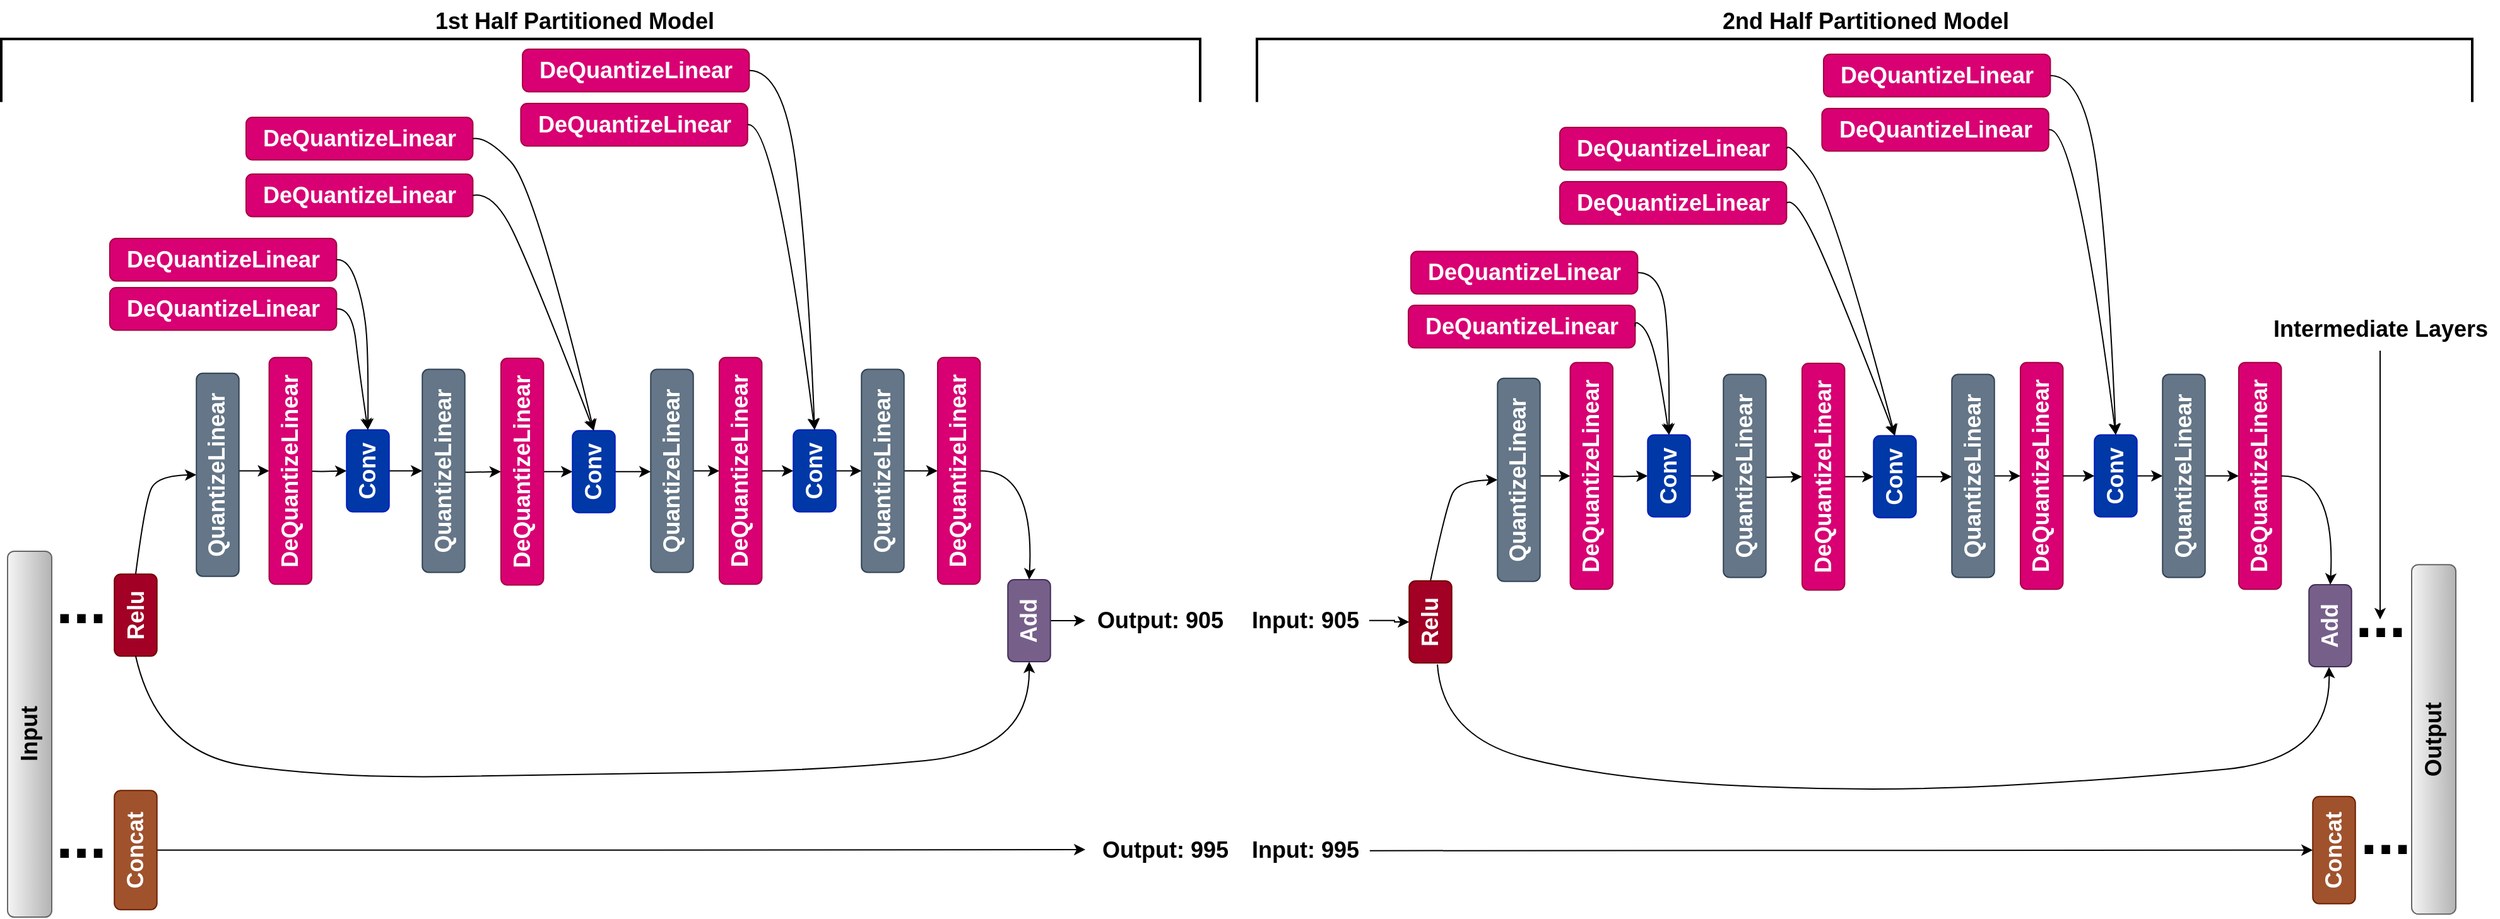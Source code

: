 <mxfile version="23.0.0" type="device">
  <diagram name="Page-1" id="0cxLK6B1qZ-80W-4j8hx">
    <mxGraphModel dx="1050" dy="934" grid="0" gridSize="10" guides="1" tooltips="1" connect="1" arrows="1" fold="1" page="0" pageScale="1" pageWidth="850" pageHeight="1100" math="0" shadow="0">
      <root>
        <mxCell id="0" />
        <mxCell id="1" parent="0" />
        <mxCell id="Iu25lgEWChFgaFbriD92-5" value="" style="curved=1;endArrow=classic;html=1;rounded=0;fontSize=14;fontStyle=1;exitX=1;exitY=0.5;exitDx=0;exitDy=0;entryX=0.5;entryY=0;entryDx=0;entryDy=0;" parent="1" source="WK32DhDvXuLAIViGbRyr-48" target="HEd6Ybi1qfZsTUwNIPrC-7" edge="1">
          <mxGeometry width="50" height="50" relative="1" as="geometry">
            <mxPoint x="255" y="230" as="sourcePoint" />
            <mxPoint x="292.5" y="186.26" as="targetPoint" />
            <Array as="points">
              <mxPoint x="260" y="210" />
              <mxPoint x="270" y="190" />
            </Array>
          </mxGeometry>
        </mxCell>
        <mxCell id="Iu25lgEWChFgaFbriD92-110" value="" style="strokeWidth=2;html=1;shape=mxgraph.flowchart.annotation_1;align=left;pointerEvents=1;direction=south;fontSize=14;fontStyle=1" parent="1" vertex="1">
          <mxGeometry x="146" y="-156.13" width="950" height="50" as="geometry" />
        </mxCell>
        <mxCell id="Iu25lgEWChFgaFbriD92-123" value="&lt;span style=&quot;font-size: 18px;&quot;&gt;1st Half Partitioned Model&lt;/span&gt;" style="text;html=1;align=center;verticalAlign=middle;resizable=0;points=[];autosize=1;strokeColor=none;fillColor=none;fontSize=14;fontStyle=1" parent="1" vertex="1">
          <mxGeometry x="480" y="-187" width="239" height="34" as="geometry" />
        </mxCell>
        <mxCell id="WK32DhDvXuLAIViGbRyr-26" style="edgeStyle=orthogonalEdgeStyle;rounded=0;orthogonalLoop=1;jettySize=auto;html=1;exitX=0.5;exitY=1;exitDx=0;exitDy=0;entryX=0.5;entryY=0;entryDx=0;entryDy=0;" parent="1" target="HEd6Ybi1qfZsTUwNIPrC-8" edge="1">
          <mxGeometry relative="1" as="geometry">
            <mxPoint x="345.63" y="186.25" as="targetPoint" />
            <mxPoint x="326.24" y="186.26" as="sourcePoint" />
          </mxGeometry>
        </mxCell>
        <mxCell id="WK32DhDvXuLAIViGbRyr-40" style="edgeStyle=orthogonalEdgeStyle;rounded=0;orthogonalLoop=1;jettySize=auto;html=1;exitX=0.5;exitY=1;exitDx=0;exitDy=0;entryX=0.5;entryY=0;entryDx=0;entryDy=0;" parent="1" target="HEd6Ybi1qfZsTUwNIPrC-14" edge="1">
          <mxGeometry relative="1" as="geometry">
            <mxPoint x="489.37" y="186.88" as="sourcePoint" />
            <mxPoint x="505.63" y="186.88" as="targetPoint" />
          </mxGeometry>
        </mxCell>
        <mxCell id="HEd6Ybi1qfZsTUwNIPrC-84" style="edgeStyle=orthogonalEdgeStyle;rounded=0;orthogonalLoop=1;jettySize=auto;html=1;exitX=0.5;exitY=1;exitDx=0;exitDy=0;" parent="1" source="WK32DhDvXuLAIViGbRyr-46" target="ZwU8esZIFDN_qyjOPlNX-3" edge="1">
          <mxGeometry relative="1" as="geometry">
            <mxPoint x="1008.93" y="305.0" as="targetPoint" />
          </mxGeometry>
        </mxCell>
        <mxCell id="WK32DhDvXuLAIViGbRyr-46" value="&lt;b&gt;&lt;font style=&quot;font-size: 18px;&quot;&gt;Add&lt;/font&gt;&lt;/b&gt;" style="rounded=1;whiteSpace=wrap;html=1;fillColor=#76608a;fontColor=#ffffff;strokeColor=#432D57;rotation=-90;" parent="1" vertex="1">
          <mxGeometry x="928" y="288.13" width="65" height="33.74" as="geometry" />
        </mxCell>
        <mxCell id="WK32DhDvXuLAIViGbRyr-48" value="&lt;b&gt;&lt;font style=&quot;font-size: 18px;&quot;&gt;Relu&lt;/font&gt;&lt;/b&gt;" style="rounded=1;whiteSpace=wrap;html=1;fillColor=#a20025;fontColor=#ffffff;strokeColor=#6F0000;rotation=-90;" parent="1" vertex="1">
          <mxGeometry x="220" y="283.74" width="65" height="33.74" as="geometry" />
        </mxCell>
        <mxCell id="WK32DhDvXuLAIViGbRyr-152" style="edgeStyle=orthogonalEdgeStyle;rounded=0;orthogonalLoop=1;jettySize=auto;html=1;exitX=0.5;exitY=1;exitDx=0;exitDy=0;entryX=0.5;entryY=0;entryDx=0;entryDy=0;" parent="1" target="WK32DhDvXuLAIViGbRyr-151" edge="1">
          <mxGeometry relative="1" as="geometry">
            <mxPoint x="379.37" y="186.25" as="sourcePoint" />
          </mxGeometry>
        </mxCell>
        <mxCell id="WK32DhDvXuLAIViGbRyr-60" value="" style="curved=1;endArrow=classic;html=1;rounded=0;exitX=0;exitY=0.5;exitDx=0;exitDy=0;entryX=0;entryY=0.5;entryDx=0;entryDy=0;" parent="1" source="WK32DhDvXuLAIViGbRyr-48" target="WK32DhDvXuLAIViGbRyr-46" edge="1">
          <mxGeometry width="50" height="50" relative="1" as="geometry">
            <mxPoint x="290" y="300" as="sourcePoint" />
            <mxPoint x="340" y="250" as="targetPoint" />
            <Array as="points">
              <mxPoint x="270" y="410" />
              <mxPoint x="410" y="430" />
              <mxPoint x="599" y="427" />
              <mxPoint x="795" y="424" />
              <mxPoint x="961" y="408" />
            </Array>
          </mxGeometry>
        </mxCell>
        <mxCell id="WK32DhDvXuLAIViGbRyr-147" value="" style="strokeWidth=2;html=1;shape=mxgraph.flowchart.annotation_1;align=left;pointerEvents=1;direction=south;fontSize=14;fontStyle=1" parent="1" vertex="1">
          <mxGeometry x="1141" y="-156.13" width="963" height="50" as="geometry" />
        </mxCell>
        <mxCell id="WK32DhDvXuLAIViGbRyr-154" style="edgeStyle=orthogonalEdgeStyle;rounded=0;orthogonalLoop=1;jettySize=auto;html=1;exitX=0.5;exitY=1;exitDx=0;exitDy=0;entryX=0.5;entryY=0;entryDx=0;entryDy=0;" parent="1" source="WK32DhDvXuLAIViGbRyr-151" target="HEd6Ybi1qfZsTUwNIPrC-13" edge="1">
          <mxGeometry relative="1" as="geometry">
            <mxPoint x="455.63" y="186.88" as="targetPoint" />
          </mxGeometry>
        </mxCell>
        <mxCell id="WK32DhDvXuLAIViGbRyr-151" value="&lt;b&gt;&lt;font style=&quot;font-size: 18px;&quot;&gt;Conv&lt;/font&gt;&lt;/b&gt;" style="rounded=1;whiteSpace=wrap;html=1;fillColor=#0038A8;fontColor=#ffffff;strokeColor=#001DBC;rotation=-90;" parent="1" vertex="1">
          <mxGeometry x="404" y="169.38" width="65" height="33.74" as="geometry" />
        </mxCell>
        <mxCell id="HEd6Ybi1qfZsTUwNIPrC-7" value="&lt;b&gt;&lt;font style=&quot;font-size: 18px;&quot;&gt;QuantizeLinear&lt;/font&gt;&lt;/b&gt;" style="rounded=1;whiteSpace=wrap;html=1;fillColor=#647687;fontColor=#ffffff;strokeColor=#314354;rotation=-90;" parent="1" vertex="1">
          <mxGeometry x="237" y="172.51" width="161" height="33.74" as="geometry" />
        </mxCell>
        <mxCell id="HEd6Ybi1qfZsTUwNIPrC-8" value="&lt;b&gt;&lt;font style=&quot;font-size: 18px;&quot;&gt;DeQuantizeLinear&lt;/font&gt;&lt;/b&gt;" style="rounded=1;whiteSpace=wrap;html=1;rotation=-90;fillColor=#d80073;strokeColor=#A50040;fontColor=#ffffff;" parent="1" vertex="1">
          <mxGeometry x="285.3" y="169.38" width="179.7" height="33.74" as="geometry" />
        </mxCell>
        <mxCell id="HEd6Ybi1qfZsTUwNIPrC-9" value="&lt;b&gt;&lt;font style=&quot;font-size: 18px;&quot;&gt;DeQuantizeLinear&lt;/font&gt;&lt;/b&gt;" style="rounded=1;whiteSpace=wrap;html=1;rotation=0;fillColor=#d80073;strokeColor=#A50040;fontColor=#ffffff;" parent="1" vertex="1">
          <mxGeometry x="232" y="2" width="179.7" height="33.74" as="geometry" />
        </mxCell>
        <mxCell id="HEd6Ybi1qfZsTUwNIPrC-10" value="&lt;b&gt;&lt;font style=&quot;font-size: 18px;&quot;&gt;DeQuantizeLinear&lt;/font&gt;&lt;/b&gt;" style="rounded=1;whiteSpace=wrap;html=1;rotation=0;fillColor=#d80073;strokeColor=#A50040;fontColor=#ffffff;" parent="1" vertex="1">
          <mxGeometry x="232" y="41" width="179.7" height="33.74" as="geometry" />
        </mxCell>
        <mxCell id="HEd6Ybi1qfZsTUwNIPrC-11" value="" style="curved=1;endArrow=classic;html=1;rounded=0;exitX=1;exitY=0.5;exitDx=0;exitDy=0;entryX=1;entryY=0.5;entryDx=0;entryDy=0;" parent="1" source="HEd6Ybi1qfZsTUwNIPrC-9" target="WK32DhDvXuLAIViGbRyr-151" edge="1">
          <mxGeometry width="50" height="50" relative="1" as="geometry">
            <mxPoint x="634" y="148" as="sourcePoint" />
            <mxPoint x="684" y="98" as="targetPoint" />
            <Array as="points">
              <mxPoint x="421" y="18" />
              <mxPoint x="433" y="53" />
              <mxPoint x="437" y="94" />
            </Array>
          </mxGeometry>
        </mxCell>
        <mxCell id="HEd6Ybi1qfZsTUwNIPrC-12" value="" style="curved=1;endArrow=classic;html=1;rounded=0;exitX=1;exitY=0.5;exitDx=0;exitDy=0;entryX=1;entryY=0.5;entryDx=0;entryDy=0;" parent="1" source="HEd6Ybi1qfZsTUwNIPrC-10" target="WK32DhDvXuLAIViGbRyr-151" edge="1">
          <mxGeometry width="50" height="50" relative="1" as="geometry">
            <mxPoint x="634" y="148" as="sourcePoint" />
            <mxPoint x="684" y="98" as="targetPoint" />
            <Array as="points">
              <mxPoint x="424" y="57" />
              <mxPoint x="430" y="110" />
            </Array>
          </mxGeometry>
        </mxCell>
        <mxCell id="HEd6Ybi1qfZsTUwNIPrC-13" value="&lt;b&gt;&lt;font style=&quot;font-size: 18px;&quot;&gt;QuantizeLinear&lt;/font&gt;&lt;/b&gt;" style="rounded=1;whiteSpace=wrap;html=1;fillColor=#647687;fontColor=#ffffff;strokeColor=#314354;rotation=-90;" parent="1" vertex="1">
          <mxGeometry x="416" y="169.38" width="161" height="33.74" as="geometry" />
        </mxCell>
        <mxCell id="HEd6Ybi1qfZsTUwNIPrC-16" style="edgeStyle=orthogonalEdgeStyle;rounded=0;orthogonalLoop=1;jettySize=auto;html=1;exitX=0.5;exitY=1;exitDx=0;exitDy=0;entryX=0.5;entryY=0;entryDx=0;entryDy=0;" parent="1" source="HEd6Ybi1qfZsTUwNIPrC-14" target="HEd6Ybi1qfZsTUwNIPrC-15" edge="1">
          <mxGeometry relative="1" as="geometry" />
        </mxCell>
        <mxCell id="HEd6Ybi1qfZsTUwNIPrC-14" value="&lt;b&gt;&lt;font style=&quot;font-size: 18px;&quot;&gt;DeQuantizeLinear&lt;/font&gt;&lt;/b&gt;" style="rounded=1;whiteSpace=wrap;html=1;rotation=-90;fillColor=#d80073;strokeColor=#A50040;fontColor=#ffffff;" parent="1" vertex="1">
          <mxGeometry x="469" y="170.01" width="179.7" height="33.74" as="geometry" />
        </mxCell>
        <mxCell id="HEd6Ybi1qfZsTUwNIPrC-30" style="edgeStyle=orthogonalEdgeStyle;rounded=0;orthogonalLoop=1;jettySize=auto;html=1;exitX=0.5;exitY=1;exitDx=0;exitDy=0;entryX=0.5;entryY=0;entryDx=0;entryDy=0;" parent="1" source="HEd6Ybi1qfZsTUwNIPrC-15" target="HEd6Ybi1qfZsTUwNIPrC-29" edge="1">
          <mxGeometry relative="1" as="geometry" />
        </mxCell>
        <mxCell id="HEd6Ybi1qfZsTUwNIPrC-15" value="&lt;b&gt;&lt;font style=&quot;font-size: 18px;&quot;&gt;Conv&lt;/font&gt;&lt;/b&gt;" style="rounded=1;whiteSpace=wrap;html=1;fillColor=#0038A8;fontColor=#ffffff;strokeColor=#001DBC;rotation=-90;" parent="1" vertex="1">
          <mxGeometry x="583" y="170.01" width="65" height="33.74" as="geometry" />
        </mxCell>
        <mxCell id="HEd6Ybi1qfZsTUwNIPrC-25" value="&lt;b&gt;&lt;font style=&quot;font-size: 18px;&quot;&gt;DeQuantizeLinear&lt;/font&gt;&lt;/b&gt;" style="rounded=1;whiteSpace=wrap;html=1;rotation=0;fillColor=#d80073;strokeColor=#A50040;fontColor=#ffffff;" parent="1" vertex="1">
          <mxGeometry x="340" y="-94" width="179.7" height="33.74" as="geometry" />
        </mxCell>
        <mxCell id="HEd6Ybi1qfZsTUwNIPrC-26" value="&lt;b&gt;&lt;font style=&quot;font-size: 18px;&quot;&gt;DeQuantizeLinear&lt;/font&gt;&lt;/b&gt;" style="rounded=1;whiteSpace=wrap;html=1;rotation=0;fillColor=#d80073;strokeColor=#A50040;fontColor=#ffffff;" parent="1" vertex="1">
          <mxGeometry x="340" y="-49" width="179.7" height="33.74" as="geometry" />
        </mxCell>
        <mxCell id="HEd6Ybi1qfZsTUwNIPrC-27" value="" style="curved=1;endArrow=classic;html=1;rounded=0;exitX=1;exitY=0.5;exitDx=0;exitDy=0;entryX=1;entryY=0.5;entryDx=0;entryDy=0;" parent="1" source="HEd6Ybi1qfZsTUwNIPrC-25" target="HEd6Ybi1qfZsTUwNIPrC-15" edge="1">
          <mxGeometry width="50" height="50" relative="1" as="geometry">
            <mxPoint x="814" y="148" as="sourcePoint" />
            <mxPoint x="598" y="154" as="targetPoint" />
            <Array as="points">
              <mxPoint x="531" y="-79" />
              <mxPoint x="569" y="-38" />
            </Array>
          </mxGeometry>
        </mxCell>
        <mxCell id="HEd6Ybi1qfZsTUwNIPrC-28" value="" style="curved=1;endArrow=classic;html=1;rounded=0;exitX=1;exitY=0.5;exitDx=0;exitDy=0;entryX=1;entryY=0.5;entryDx=0;entryDy=0;" parent="1" source="HEd6Ybi1qfZsTUwNIPrC-26" target="HEd6Ybi1qfZsTUwNIPrC-15" edge="1">
          <mxGeometry width="50" height="50" relative="1" as="geometry">
            <mxPoint x="814" y="148" as="sourcePoint" />
            <mxPoint x="598" y="154" as="targetPoint" />
            <Array as="points">
              <mxPoint x="536" y="-35" />
              <mxPoint x="566" y="26" />
            </Array>
          </mxGeometry>
        </mxCell>
        <mxCell id="HEd6Ybi1qfZsTUwNIPrC-32" style="edgeStyle=orthogonalEdgeStyle;rounded=0;orthogonalLoop=1;jettySize=auto;html=1;exitX=0.5;exitY=1;exitDx=0;exitDy=0;entryX=0.5;entryY=0;entryDx=0;entryDy=0;" parent="1" source="HEd6Ybi1qfZsTUwNIPrC-29" target="HEd6Ybi1qfZsTUwNIPrC-31" edge="1">
          <mxGeometry relative="1" as="geometry" />
        </mxCell>
        <mxCell id="HEd6Ybi1qfZsTUwNIPrC-29" value="&lt;b&gt;&lt;font style=&quot;font-size: 18px;&quot;&gt;QuantizeLinear&lt;/font&gt;&lt;/b&gt;" style="rounded=1;whiteSpace=wrap;html=1;fillColor=#647687;fontColor=#ffffff;strokeColor=#314354;rotation=-90;" parent="1" vertex="1">
          <mxGeometry x="597" y="169.38" width="161" height="33.74" as="geometry" />
        </mxCell>
        <mxCell id="HEd6Ybi1qfZsTUwNIPrC-31" value="&lt;b&gt;&lt;font style=&quot;font-size: 18px;&quot;&gt;DeQuantizeLinear&lt;/font&gt;&lt;/b&gt;" style="rounded=1;whiteSpace=wrap;html=1;rotation=-90;fillColor=#d80073;strokeColor=#A50040;fontColor=#ffffff;" parent="1" vertex="1">
          <mxGeometry x="642" y="169.38" width="179.7" height="33.74" as="geometry" />
        </mxCell>
        <mxCell id="HEd6Ybi1qfZsTUwNIPrC-34" value="" style="endArrow=classic;html=1;rounded=0;exitX=0.5;exitY=1;exitDx=0;exitDy=0;entryX=0.5;entryY=0;entryDx=0;entryDy=0;" parent="1" source="HEd6Ybi1qfZsTUwNIPrC-31" target="HEd6Ybi1qfZsTUwNIPrC-35" edge="1">
          <mxGeometry width="50" height="50" relative="1" as="geometry">
            <mxPoint x="634" y="160" as="sourcePoint" />
            <mxPoint x="744" y="186" as="targetPoint" />
          </mxGeometry>
        </mxCell>
        <mxCell id="HEd6Ybi1qfZsTUwNIPrC-45" style="edgeStyle=orthogonalEdgeStyle;rounded=0;orthogonalLoop=1;jettySize=auto;html=1;exitX=0.5;exitY=1;exitDx=0;exitDy=0;entryX=0.5;entryY=0;entryDx=0;entryDy=0;" parent="1" source="HEd6Ybi1qfZsTUwNIPrC-35" target="HEd6Ybi1qfZsTUwNIPrC-44" edge="1">
          <mxGeometry relative="1" as="geometry" />
        </mxCell>
        <mxCell id="HEd6Ybi1qfZsTUwNIPrC-35" value="&lt;b&gt;&lt;font style=&quot;font-size: 18px;&quot;&gt;Conv&lt;/font&gt;&lt;/b&gt;" style="rounded=1;whiteSpace=wrap;html=1;fillColor=#0038A8;fontColor=#ffffff;strokeColor=#001DBC;rotation=-90;" parent="1" vertex="1">
          <mxGeometry x="758" y="169.38" width="65" height="33.74" as="geometry" />
        </mxCell>
        <mxCell id="HEd6Ybi1qfZsTUwNIPrC-40" value="&lt;b&gt;&lt;font style=&quot;font-size: 18px;&quot;&gt;DeQuantizeLinear&lt;/font&gt;&lt;/b&gt;" style="rounded=1;whiteSpace=wrap;html=1;rotation=0;fillColor=#d80073;strokeColor=#A50040;fontColor=#ffffff;" parent="1" vertex="1">
          <mxGeometry x="559" y="-148" width="179.7" height="33.74" as="geometry" />
        </mxCell>
        <mxCell id="HEd6Ybi1qfZsTUwNIPrC-41" value="&lt;b&gt;&lt;font style=&quot;font-size: 18px;&quot;&gt;DeQuantizeLinear&lt;/font&gt;&lt;/b&gt;" style="rounded=1;whiteSpace=wrap;html=1;rotation=0;fillColor=#d80073;strokeColor=#A50040;fontColor=#ffffff;" parent="1" vertex="1">
          <mxGeometry x="557.7" y="-105" width="179.7" height="33.74" as="geometry" />
        </mxCell>
        <mxCell id="HEd6Ybi1qfZsTUwNIPrC-42" value="" style="curved=1;endArrow=classic;html=1;rounded=0;exitX=1;exitY=0.5;exitDx=0;exitDy=0;entryX=1;entryY=0.5;entryDx=0;entryDy=0;" parent="1" source="HEd6Ybi1qfZsTUwNIPrC-40" target="HEd6Ybi1qfZsTUwNIPrC-35" edge="1">
          <mxGeometry width="50" height="50" relative="1" as="geometry">
            <mxPoint x="1012" y="148" as="sourcePoint" />
            <mxPoint x="780" y="154" as="targetPoint" />
            <Array as="points">
              <mxPoint x="766" y="-131" />
              <mxPoint x="785" y="17" />
            </Array>
          </mxGeometry>
        </mxCell>
        <mxCell id="HEd6Ybi1qfZsTUwNIPrC-43" value="" style="curved=1;endArrow=classic;html=1;rounded=0;exitX=1;exitY=0.5;exitDx=0;exitDy=0;entryX=1;entryY=0.5;entryDx=0;entryDy=0;" parent="1" source="HEd6Ybi1qfZsTUwNIPrC-41" target="HEd6Ybi1qfZsTUwNIPrC-35" edge="1">
          <mxGeometry width="50" height="50" relative="1" as="geometry">
            <mxPoint x="1012" y="148" as="sourcePoint" />
            <mxPoint x="780" y="154" as="targetPoint" />
            <Array as="points">
              <mxPoint x="759" y="-92" />
            </Array>
          </mxGeometry>
        </mxCell>
        <mxCell id="HEd6Ybi1qfZsTUwNIPrC-47" style="edgeStyle=orthogonalEdgeStyle;rounded=0;orthogonalLoop=1;jettySize=auto;html=1;exitX=0.5;exitY=1;exitDx=0;exitDy=0;entryX=0.5;entryY=0;entryDx=0;entryDy=0;" parent="1" source="HEd6Ybi1qfZsTUwNIPrC-44" target="HEd6Ybi1qfZsTUwNIPrC-46" edge="1">
          <mxGeometry relative="1" as="geometry" />
        </mxCell>
        <mxCell id="HEd6Ybi1qfZsTUwNIPrC-44" value="&lt;b&gt;&lt;font style=&quot;font-size: 18px;&quot;&gt;QuantizeLinear&lt;/font&gt;&lt;/b&gt;" style="rounded=1;whiteSpace=wrap;html=1;fillColor=#647687;fontColor=#ffffff;strokeColor=#314354;rotation=-90;" parent="1" vertex="1">
          <mxGeometry x="764" y="169.38" width="161" height="33.74" as="geometry" />
        </mxCell>
        <mxCell id="HEd6Ybi1qfZsTUwNIPrC-46" value="&lt;b&gt;&lt;font style=&quot;font-size: 18px;&quot;&gt;DeQuantizeLinear&lt;/font&gt;&lt;/b&gt;" style="rounded=1;whiteSpace=wrap;html=1;rotation=-90;fillColor=#d80073;strokeColor=#A50040;fontColor=#ffffff;" parent="1" vertex="1">
          <mxGeometry x="815" y="169.38" width="179.7" height="33.74" as="geometry" />
        </mxCell>
        <mxCell id="HEd6Ybi1qfZsTUwNIPrC-48" value="" style="curved=1;endArrow=classic;html=1;rounded=0;exitX=0.5;exitY=1;exitDx=0;exitDy=0;fontSize=14;fontStyle=1;entryX=1;entryY=0.5;entryDx=0;entryDy=0;" parent="1" source="HEd6Ybi1qfZsTUwNIPrC-46" target="WK32DhDvXuLAIViGbRyr-46" edge="1">
          <mxGeometry width="50" height="50" relative="1" as="geometry">
            <mxPoint x="907" y="185.63" as="sourcePoint" />
            <mxPoint x="942" y="254.63" as="targetPoint" />
            <Array as="points">
              <mxPoint x="965" y="186" />
            </Array>
          </mxGeometry>
        </mxCell>
        <mxCell id="HEd6Ybi1qfZsTUwNIPrC-85" value="" style="curved=1;endArrow=classic;html=1;rounded=0;exitX=0;exitY=0.5;exitDx=0;exitDy=0;entryX=0;entryY=0.5;entryDx=0;entryDy=0;" parent="1" edge="1">
          <mxGeometry width="50" height="50" relative="1" as="geometry">
            <mxPoint x="1284" y="339.74" as="sourcePoint" />
            <mxPoint x="1990.5" y="341.63" as="targetPoint" />
            <Array as="points">
              <mxPoint x="1288" y="397" />
              <mxPoint x="1421" y="431" />
              <mxPoint x="1632" y="441" />
              <mxPoint x="1826" y="430.74" />
              <mxPoint x="1992" y="414.74" />
            </Array>
          </mxGeometry>
        </mxCell>
        <mxCell id="HEd6Ybi1qfZsTUwNIPrC-89" value="" style="curved=1;endArrow=classic;html=1;rounded=0;fontSize=14;fontStyle=1;exitX=1;exitY=0.5;exitDx=0;exitDy=0;entryX=0.5;entryY=0;entryDx=0;entryDy=0;" parent="1" source="HEd6Ybi1qfZsTUwNIPrC-93" target="HEd6Ybi1qfZsTUwNIPrC-98" edge="1">
          <mxGeometry width="50" height="50" relative="1" as="geometry">
            <mxPoint x="1286" y="234" as="sourcePoint" />
            <mxPoint x="1323.5" y="190.26" as="targetPoint" />
            <Array as="points">
              <mxPoint x="1291" y="214" />
              <mxPoint x="1301" y="194" />
            </Array>
          </mxGeometry>
        </mxCell>
        <mxCell id="HEd6Ybi1qfZsTUwNIPrC-90" style="edgeStyle=orthogonalEdgeStyle;rounded=0;orthogonalLoop=1;jettySize=auto;html=1;exitX=0.5;exitY=1;exitDx=0;exitDy=0;entryX=0.5;entryY=0;entryDx=0;entryDy=0;" parent="1" target="HEd6Ybi1qfZsTUwNIPrC-99" edge="1">
          <mxGeometry relative="1" as="geometry">
            <mxPoint x="1376.63" y="190.25" as="targetPoint" />
            <mxPoint x="1357.24" y="190.26" as="sourcePoint" />
          </mxGeometry>
        </mxCell>
        <mxCell id="HEd6Ybi1qfZsTUwNIPrC-91" style="edgeStyle=orthogonalEdgeStyle;rounded=0;orthogonalLoop=1;jettySize=auto;html=1;exitX=0.5;exitY=1;exitDx=0;exitDy=0;entryX=0.5;entryY=0;entryDx=0;entryDy=0;" parent="1" target="HEd6Ybi1qfZsTUwNIPrC-106" edge="1">
          <mxGeometry relative="1" as="geometry">
            <mxPoint x="1520.37" y="190.88" as="sourcePoint" />
            <mxPoint x="1536.63" y="190.88" as="targetPoint" />
          </mxGeometry>
        </mxCell>
        <mxCell id="HEd6Ybi1qfZsTUwNIPrC-92" value="&lt;b&gt;&lt;font style=&quot;font-size: 18px;&quot;&gt;Add&lt;/font&gt;&lt;/b&gt;" style="rounded=1;whiteSpace=wrap;html=1;fillColor=#76608a;fontColor=#ffffff;strokeColor=#432D57;rotation=-90;" parent="1" vertex="1">
          <mxGeometry x="1959" y="292.13" width="65" height="33.74" as="geometry" />
        </mxCell>
        <mxCell id="HEd6Ybi1qfZsTUwNIPrC-93" value="&lt;b&gt;&lt;font style=&quot;font-size: 18px;&quot;&gt;Relu&lt;/font&gt;&lt;/b&gt;" style="rounded=1;whiteSpace=wrap;html=1;fillColor=#a20025;fontColor=#ffffff;strokeColor=#6F0000;rotation=-90;" parent="1" vertex="1">
          <mxGeometry x="1246" y="289.13" width="65" height="33.74" as="geometry" />
        </mxCell>
        <mxCell id="HEd6Ybi1qfZsTUwNIPrC-94" style="edgeStyle=orthogonalEdgeStyle;rounded=0;orthogonalLoop=1;jettySize=auto;html=1;exitX=0.5;exitY=1;exitDx=0;exitDy=0;entryX=0.5;entryY=0;entryDx=0;entryDy=0;" parent="1" target="HEd6Ybi1qfZsTUwNIPrC-97" edge="1">
          <mxGeometry relative="1" as="geometry">
            <mxPoint x="1410.37" y="190.25" as="sourcePoint" />
          </mxGeometry>
        </mxCell>
        <mxCell id="HEd6Ybi1qfZsTUwNIPrC-96" style="edgeStyle=orthogonalEdgeStyle;rounded=0;orthogonalLoop=1;jettySize=auto;html=1;exitX=0.5;exitY=1;exitDx=0;exitDy=0;entryX=0.5;entryY=0;entryDx=0;entryDy=0;" parent="1" source="HEd6Ybi1qfZsTUwNIPrC-97" target="HEd6Ybi1qfZsTUwNIPrC-104" edge="1">
          <mxGeometry relative="1" as="geometry">
            <mxPoint x="1486.63" y="190.88" as="targetPoint" />
          </mxGeometry>
        </mxCell>
        <mxCell id="HEd6Ybi1qfZsTUwNIPrC-97" value="&lt;b&gt;&lt;font style=&quot;font-size: 18px;&quot;&gt;Conv&lt;/font&gt;&lt;/b&gt;" style="rounded=1;whiteSpace=wrap;html=1;fillColor=#0038A8;fontColor=#ffffff;strokeColor=#001DBC;rotation=-90;" parent="1" vertex="1">
          <mxGeometry x="1435" y="173.38" width="65" height="33.74" as="geometry" />
        </mxCell>
        <mxCell id="HEd6Ybi1qfZsTUwNIPrC-98" value="&lt;b&gt;&lt;font style=&quot;font-size: 18px;&quot;&gt;QuantizeLinear&lt;/font&gt;&lt;/b&gt;" style="rounded=1;whiteSpace=wrap;html=1;fillColor=#647687;fontColor=#ffffff;strokeColor=#314354;rotation=-90;" parent="1" vertex="1">
          <mxGeometry x="1268" y="176.51" width="161" height="33.74" as="geometry" />
        </mxCell>
        <mxCell id="HEd6Ybi1qfZsTUwNIPrC-99" value="&lt;b&gt;&lt;font style=&quot;font-size: 18px;&quot;&gt;DeQuantizeLinear&lt;/font&gt;&lt;/b&gt;" style="rounded=1;whiteSpace=wrap;html=1;rotation=-90;fillColor=#d80073;strokeColor=#A50040;fontColor=#ffffff;" parent="1" vertex="1">
          <mxGeometry x="1316.3" y="173.38" width="179.7" height="33.74" as="geometry" />
        </mxCell>
        <mxCell id="HEd6Ybi1qfZsTUwNIPrC-100" value="&lt;b&gt;&lt;font style=&quot;font-size: 18px;&quot;&gt;DeQuantizeLinear&lt;/font&gt;&lt;/b&gt;" style="rounded=1;whiteSpace=wrap;html=1;rotation=0;fillColor=#d80073;strokeColor=#A50040;fontColor=#ffffff;" parent="1" vertex="1">
          <mxGeometry x="1263" y="12.26" width="179.7" height="33.74" as="geometry" />
        </mxCell>
        <mxCell id="HEd6Ybi1qfZsTUwNIPrC-101" value="&lt;b&gt;&lt;font style=&quot;font-size: 18px;&quot;&gt;DeQuantizeLinear&lt;/font&gt;&lt;/b&gt;" style="rounded=1;whiteSpace=wrap;html=1;rotation=0;fillColor=#d80073;strokeColor=#A50040;fontColor=#ffffff;" parent="1" vertex="1">
          <mxGeometry x="1261" y="55.0" width="179.7" height="33.74" as="geometry" />
        </mxCell>
        <mxCell id="HEd6Ybi1qfZsTUwNIPrC-102" value="" style="curved=1;endArrow=classic;html=1;rounded=0;exitX=1;exitY=0.5;exitDx=0;exitDy=0;entryX=1;entryY=0.5;entryDx=0;entryDy=0;" parent="1" source="HEd6Ybi1qfZsTUwNIPrC-100" target="HEd6Ybi1qfZsTUwNIPrC-97" edge="1">
          <mxGeometry width="50" height="50" relative="1" as="geometry">
            <mxPoint x="1665" y="152" as="sourcePoint" />
            <mxPoint x="1715" y="102.0" as="targetPoint" />
            <Array as="points">
              <mxPoint x="1462" y="29" />
              <mxPoint x="1468" y="98.0" />
            </Array>
          </mxGeometry>
        </mxCell>
        <mxCell id="HEd6Ybi1qfZsTUwNIPrC-103" value="" style="curved=1;endArrow=classic;html=1;rounded=0;exitX=1;exitY=0.5;exitDx=0;exitDy=0;entryX=1;entryY=0.5;entryDx=0;entryDy=0;" parent="1" source="HEd6Ybi1qfZsTUwNIPrC-101" target="HEd6Ybi1qfZsTUwNIPrC-97" edge="1">
          <mxGeometry width="50" height="50" relative="1" as="geometry">
            <mxPoint x="1665" y="152" as="sourcePoint" />
            <mxPoint x="1715" y="102.0" as="targetPoint" />
            <Array as="points">
              <mxPoint x="1440" y="66.0" />
              <mxPoint x="1452" y="77" />
              <mxPoint x="1461" y="114.0" />
            </Array>
          </mxGeometry>
        </mxCell>
        <mxCell id="HEd6Ybi1qfZsTUwNIPrC-104" value="&lt;b&gt;&lt;font style=&quot;font-size: 18px;&quot;&gt;QuantizeLinear&lt;/font&gt;&lt;/b&gt;" style="rounded=1;whiteSpace=wrap;html=1;fillColor=#647687;fontColor=#ffffff;strokeColor=#314354;rotation=-90;" parent="1" vertex="1">
          <mxGeometry x="1447" y="173.38" width="161" height="33.74" as="geometry" />
        </mxCell>
        <mxCell id="HEd6Ybi1qfZsTUwNIPrC-105" style="edgeStyle=orthogonalEdgeStyle;rounded=0;orthogonalLoop=1;jettySize=auto;html=1;exitX=0.5;exitY=1;exitDx=0;exitDy=0;entryX=0.5;entryY=0;entryDx=0;entryDy=0;" parent="1" source="HEd6Ybi1qfZsTUwNIPrC-106" target="HEd6Ybi1qfZsTUwNIPrC-108" edge="1">
          <mxGeometry relative="1" as="geometry" />
        </mxCell>
        <mxCell id="HEd6Ybi1qfZsTUwNIPrC-106" value="&lt;b&gt;&lt;font style=&quot;font-size: 18px;&quot;&gt;DeQuantizeLinear&lt;/font&gt;&lt;/b&gt;" style="rounded=1;whiteSpace=wrap;html=1;rotation=-90;fillColor=#d80073;strokeColor=#A50040;fontColor=#ffffff;" parent="1" vertex="1">
          <mxGeometry x="1500" y="174.01" width="179.7" height="33.74" as="geometry" />
        </mxCell>
        <mxCell id="HEd6Ybi1qfZsTUwNIPrC-107" style="edgeStyle=orthogonalEdgeStyle;rounded=0;orthogonalLoop=1;jettySize=auto;html=1;exitX=0.5;exitY=1;exitDx=0;exitDy=0;entryX=0.5;entryY=0;entryDx=0;entryDy=0;" parent="1" source="HEd6Ybi1qfZsTUwNIPrC-108" target="HEd6Ybi1qfZsTUwNIPrC-114" edge="1">
          <mxGeometry relative="1" as="geometry" />
        </mxCell>
        <mxCell id="HEd6Ybi1qfZsTUwNIPrC-108" value="&lt;b&gt;&lt;font style=&quot;font-size: 18px;&quot;&gt;Conv&lt;/font&gt;&lt;/b&gt;" style="rounded=1;whiteSpace=wrap;html=1;fillColor=#0038A8;fontColor=#ffffff;strokeColor=#001DBC;rotation=-90;" parent="1" vertex="1">
          <mxGeometry x="1614" y="174.01" width="65" height="33.74" as="geometry" />
        </mxCell>
        <mxCell id="HEd6Ybi1qfZsTUwNIPrC-109" value="&lt;b&gt;&lt;font style=&quot;font-size: 18px;&quot;&gt;DeQuantizeLinear&lt;/font&gt;&lt;/b&gt;" style="rounded=1;whiteSpace=wrap;html=1;rotation=0;fillColor=#d80073;strokeColor=#A50040;fontColor=#ffffff;" parent="1" vertex="1">
          <mxGeometry x="1381" y="-86.0" width="179.7" height="33.74" as="geometry" />
        </mxCell>
        <mxCell id="HEd6Ybi1qfZsTUwNIPrC-110" value="&lt;b&gt;&lt;font style=&quot;font-size: 18px;&quot;&gt;DeQuantizeLinear&lt;/font&gt;&lt;/b&gt;" style="rounded=1;whiteSpace=wrap;html=1;rotation=0;fillColor=#d80073;strokeColor=#A50040;fontColor=#ffffff;" parent="1" vertex="1">
          <mxGeometry x="1381" y="-43" width="179.7" height="33.74" as="geometry" />
        </mxCell>
        <mxCell id="HEd6Ybi1qfZsTUwNIPrC-111" value="" style="curved=1;endArrow=classic;html=1;rounded=0;exitX=1;exitY=0.5;exitDx=0;exitDy=0;entryX=1;entryY=0.5;entryDx=0;entryDy=0;" parent="1" source="HEd6Ybi1qfZsTUwNIPrC-109" target="HEd6Ybi1qfZsTUwNIPrC-108" edge="1">
          <mxGeometry width="50" height="50" relative="1" as="geometry">
            <mxPoint x="1845" y="152" as="sourcePoint" />
            <mxPoint x="1629" y="158" as="targetPoint" />
            <Array as="points">
              <mxPoint x="1562" y="-75" />
              <mxPoint x="1598" y="-27.0" />
            </Array>
          </mxGeometry>
        </mxCell>
        <mxCell id="HEd6Ybi1qfZsTUwNIPrC-112" value="" style="curved=1;endArrow=classic;html=1;rounded=0;exitX=1;exitY=0.5;exitDx=0;exitDy=0;entryX=1;entryY=0.5;entryDx=0;entryDy=0;" parent="1" source="HEd6Ybi1qfZsTUwNIPrC-110" target="HEd6Ybi1qfZsTUwNIPrC-108" edge="1">
          <mxGeometry width="50" height="50" relative="1" as="geometry">
            <mxPoint x="1845" y="152" as="sourcePoint" />
            <mxPoint x="1629" y="158" as="targetPoint" />
            <Array as="points">
              <mxPoint x="1567" y="-31" />
              <mxPoint x="1597" y="30" />
            </Array>
          </mxGeometry>
        </mxCell>
        <mxCell id="HEd6Ybi1qfZsTUwNIPrC-113" style="edgeStyle=orthogonalEdgeStyle;rounded=0;orthogonalLoop=1;jettySize=auto;html=1;exitX=0.5;exitY=1;exitDx=0;exitDy=0;entryX=0.5;entryY=0;entryDx=0;entryDy=0;" parent="1" source="HEd6Ybi1qfZsTUwNIPrC-114" target="HEd6Ybi1qfZsTUwNIPrC-115" edge="1">
          <mxGeometry relative="1" as="geometry" />
        </mxCell>
        <mxCell id="HEd6Ybi1qfZsTUwNIPrC-114" value="&lt;b&gt;&lt;font style=&quot;font-size: 18px;&quot;&gt;QuantizeLinear&lt;/font&gt;&lt;/b&gt;" style="rounded=1;whiteSpace=wrap;html=1;fillColor=#647687;fontColor=#ffffff;strokeColor=#314354;rotation=-90;" parent="1" vertex="1">
          <mxGeometry x="1628" y="173.38" width="161" height="33.74" as="geometry" />
        </mxCell>
        <mxCell id="HEd6Ybi1qfZsTUwNIPrC-115" value="&lt;b&gt;&lt;font style=&quot;font-size: 18px;&quot;&gt;DeQuantizeLinear&lt;/font&gt;&lt;/b&gt;" style="rounded=1;whiteSpace=wrap;html=1;rotation=-90;fillColor=#d80073;strokeColor=#A50040;fontColor=#ffffff;" parent="1" vertex="1">
          <mxGeometry x="1673" y="173.38" width="179.7" height="33.74" as="geometry" />
        </mxCell>
        <mxCell id="HEd6Ybi1qfZsTUwNIPrC-116" value="" style="endArrow=classic;html=1;rounded=0;exitX=0.5;exitY=1;exitDx=0;exitDy=0;entryX=0.5;entryY=0;entryDx=0;entryDy=0;" parent="1" source="HEd6Ybi1qfZsTUwNIPrC-115" target="HEd6Ybi1qfZsTUwNIPrC-118" edge="1">
          <mxGeometry width="50" height="50" relative="1" as="geometry">
            <mxPoint x="1665" y="164" as="sourcePoint" />
            <mxPoint x="1775" y="190" as="targetPoint" />
          </mxGeometry>
        </mxCell>
        <mxCell id="HEd6Ybi1qfZsTUwNIPrC-117" style="edgeStyle=orthogonalEdgeStyle;rounded=0;orthogonalLoop=1;jettySize=auto;html=1;exitX=0.5;exitY=1;exitDx=0;exitDy=0;entryX=0.5;entryY=0;entryDx=0;entryDy=0;" parent="1" source="HEd6Ybi1qfZsTUwNIPrC-118" target="HEd6Ybi1qfZsTUwNIPrC-124" edge="1">
          <mxGeometry relative="1" as="geometry" />
        </mxCell>
        <mxCell id="HEd6Ybi1qfZsTUwNIPrC-118" value="&lt;b&gt;&lt;font style=&quot;font-size: 18px;&quot;&gt;Conv&lt;/font&gt;&lt;/b&gt;" style="rounded=1;whiteSpace=wrap;html=1;fillColor=#0038A8;fontColor=#ffffff;strokeColor=#001DBC;rotation=-90;" parent="1" vertex="1">
          <mxGeometry x="1789" y="173.38" width="65" height="33.74" as="geometry" />
        </mxCell>
        <mxCell id="HEd6Ybi1qfZsTUwNIPrC-119" value="&lt;b&gt;&lt;font style=&quot;font-size: 18px;&quot;&gt;DeQuantizeLinear&lt;/font&gt;&lt;/b&gt;" style="rounded=1;whiteSpace=wrap;html=1;rotation=0;fillColor=#d80073;strokeColor=#A50040;fontColor=#ffffff;" parent="1" vertex="1">
          <mxGeometry x="1590" y="-144" width="179.7" height="33.74" as="geometry" />
        </mxCell>
        <mxCell id="HEd6Ybi1qfZsTUwNIPrC-120" value="&lt;b&gt;&lt;font style=&quot;font-size: 18px;&quot;&gt;DeQuantizeLinear&lt;/font&gt;&lt;/b&gt;" style="rounded=1;whiteSpace=wrap;html=1;rotation=0;fillColor=#d80073;strokeColor=#A50040;fontColor=#ffffff;" parent="1" vertex="1">
          <mxGeometry x="1588.7" y="-101.0" width="179.7" height="33.74" as="geometry" />
        </mxCell>
        <mxCell id="HEd6Ybi1qfZsTUwNIPrC-121" value="" style="curved=1;endArrow=classic;html=1;rounded=0;exitX=1;exitY=0.5;exitDx=0;exitDy=0;entryX=1;entryY=0.5;entryDx=0;entryDy=0;" parent="1" source="HEd6Ybi1qfZsTUwNIPrC-119" target="HEd6Ybi1qfZsTUwNIPrC-118" edge="1">
          <mxGeometry width="50" height="50" relative="1" as="geometry">
            <mxPoint x="2043" y="152" as="sourcePoint" />
            <mxPoint x="1811" y="158" as="targetPoint" />
            <Array as="points">
              <mxPoint x="1797" y="-127" />
              <mxPoint x="1816" y="21" />
            </Array>
          </mxGeometry>
        </mxCell>
        <mxCell id="HEd6Ybi1qfZsTUwNIPrC-122" value="" style="curved=1;endArrow=classic;html=1;rounded=0;exitX=1;exitY=0.5;exitDx=0;exitDy=0;entryX=1;entryY=0.5;entryDx=0;entryDy=0;" parent="1" source="HEd6Ybi1qfZsTUwNIPrC-120" target="HEd6Ybi1qfZsTUwNIPrC-118" edge="1">
          <mxGeometry width="50" height="50" relative="1" as="geometry">
            <mxPoint x="2043" y="152" as="sourcePoint" />
            <mxPoint x="1811" y="158" as="targetPoint" />
            <Array as="points">
              <mxPoint x="1790" y="-88.0" />
            </Array>
          </mxGeometry>
        </mxCell>
        <mxCell id="HEd6Ybi1qfZsTUwNIPrC-123" style="edgeStyle=orthogonalEdgeStyle;rounded=0;orthogonalLoop=1;jettySize=auto;html=1;exitX=0.5;exitY=1;exitDx=0;exitDy=0;entryX=0.5;entryY=0;entryDx=0;entryDy=0;" parent="1" source="HEd6Ybi1qfZsTUwNIPrC-124" target="HEd6Ybi1qfZsTUwNIPrC-125" edge="1">
          <mxGeometry relative="1" as="geometry" />
        </mxCell>
        <mxCell id="HEd6Ybi1qfZsTUwNIPrC-124" value="&lt;b&gt;&lt;font style=&quot;font-size: 18px;&quot;&gt;QuantizeLinear&lt;/font&gt;&lt;/b&gt;" style="rounded=1;whiteSpace=wrap;html=1;fillColor=#647687;fontColor=#ffffff;strokeColor=#314354;rotation=-90;" parent="1" vertex="1">
          <mxGeometry x="1795" y="173.38" width="161" height="33.74" as="geometry" />
        </mxCell>
        <mxCell id="HEd6Ybi1qfZsTUwNIPrC-125" value="&lt;b&gt;&lt;font style=&quot;font-size: 18px;&quot;&gt;DeQuantizeLinear&lt;/font&gt;&lt;/b&gt;" style="rounded=1;whiteSpace=wrap;html=1;rotation=-90;fillColor=#d80073;strokeColor=#A50040;fontColor=#ffffff;" parent="1" vertex="1">
          <mxGeometry x="1846" y="173.38" width="179.7" height="33.74" as="geometry" />
        </mxCell>
        <mxCell id="HEd6Ybi1qfZsTUwNIPrC-126" value="" style="curved=1;endArrow=classic;html=1;rounded=0;exitX=0.5;exitY=1;exitDx=0;exitDy=0;fontSize=14;fontStyle=1;entryX=1;entryY=0.5;entryDx=0;entryDy=0;" parent="1" source="HEd6Ybi1qfZsTUwNIPrC-125" target="HEd6Ybi1qfZsTUwNIPrC-92" edge="1">
          <mxGeometry width="50" height="50" relative="1" as="geometry">
            <mxPoint x="1938" y="189.63" as="sourcePoint" />
            <mxPoint x="1973" y="258.63" as="targetPoint" />
            <Array as="points">
              <mxPoint x="1996" y="190" />
            </Array>
          </mxGeometry>
        </mxCell>
        <mxCell id="ZwU8esZIFDN_qyjOPlNX-1" value="&lt;font style=&quot;font-size: 18px;&quot;&gt;Input&lt;/font&gt;" style="rounded=1;whiteSpace=wrap;html=1;fillColor=#f5f5f5;gradientColor=#b3b3b3;strokeColor=#666666;fontSize=14;fontStyle=1;rotation=-90;" parent="1" vertex="1">
          <mxGeometry x="23.5" y="377.5" width="290" height="35" as="geometry" />
        </mxCell>
        <mxCell id="ZwU8esZIFDN_qyjOPlNX-2" value="&lt;font style=&quot;font-size: 48px;&quot;&gt;...&lt;/font&gt;" style="text;html=1;align=center;verticalAlign=middle;resizable=0;points=[];autosize=1;strokeColor=none;fillColor=none;fontSize=14;fontStyle=1" parent="1" vertex="1">
          <mxGeometry x="179" y="255" width="60" height="70" as="geometry" />
        </mxCell>
        <mxCell id="ZwU8esZIFDN_qyjOPlNX-3" value="&lt;font style=&quot;font-size: 18px;&quot;&gt;Output: 905&lt;/font&gt;" style="text;html=1;align=center;verticalAlign=middle;resizable=0;points=[];autosize=1;strokeColor=none;fillColor=none;fontSize=14;fontStyle=1" parent="1" vertex="1">
          <mxGeometry x="1005" y="287.87" width="118" height="34" as="geometry" />
        </mxCell>
        <mxCell id="ZwU8esZIFDN_qyjOPlNX-26" style="edgeStyle=orthogonalEdgeStyle;rounded=0;orthogonalLoop=1;jettySize=auto;html=1;exitX=0.5;exitY=1;exitDx=0;exitDy=0;entryX=-0.033;entryY=0.485;entryDx=0;entryDy=0;entryPerimeter=0;" parent="1" source="ZwU8esZIFDN_qyjOPlNX-4" target="ZwU8esZIFDN_qyjOPlNX-7" edge="1">
          <mxGeometry relative="1" as="geometry" />
        </mxCell>
        <mxCell id="ZwU8esZIFDN_qyjOPlNX-4" value="&lt;b&gt;&lt;font style=&quot;font-size: 18px;&quot;&gt;Concat&lt;/font&gt;&lt;/b&gt;" style="rounded=1;whiteSpace=wrap;html=1;fillColor=#a0522d;fontColor=#ffffff;strokeColor=#6D1F00;rotation=-90;" parent="1" vertex="1">
          <mxGeometry x="205.25" y="470" width="94.5" height="33.74" as="geometry" />
        </mxCell>
        <mxCell id="ZwU8esZIFDN_qyjOPlNX-5" value="&lt;font style=&quot;font-size: 48px;&quot;&gt;...&lt;/font&gt;" style="text;html=1;align=center;verticalAlign=middle;resizable=0;points=[];autosize=1;strokeColor=none;fillColor=none;fontSize=14;fontStyle=1" parent="1" vertex="1">
          <mxGeometry x="179" y="440.87" width="60" height="70" as="geometry" />
        </mxCell>
        <mxCell id="ZwU8esZIFDN_qyjOPlNX-7" value="&lt;font style=&quot;font-size: 18px;&quot;&gt;Output: 995&lt;/font&gt;" style="text;html=1;align=center;verticalAlign=middle;resizable=0;points=[];autosize=1;strokeColor=none;fillColor=none;fontSize=14;fontStyle=1" parent="1" vertex="1">
          <mxGeometry x="1009" y="470" width="118" height="34" as="geometry" />
        </mxCell>
        <mxCell id="ZwU8esZIFDN_qyjOPlNX-13" value="&lt;font style=&quot;font-size: 18px;&quot;&gt;Output&lt;/font&gt;" style="rounded=1;whiteSpace=wrap;html=1;fillColor=#f5f5f5;gradientColor=#b3b3b3;strokeColor=#666666;fontSize=14;fontStyle=1;rotation=-90;" parent="1" vertex="1">
          <mxGeometry x="1935" y="381.61" width="277" height="35" as="geometry" />
        </mxCell>
        <mxCell id="ZwU8esZIFDN_qyjOPlNX-14" value="&lt;b&gt;&lt;font style=&quot;font-size: 18px;&quot;&gt;Concat&lt;/font&gt;&lt;/b&gt;" style="rounded=1;whiteSpace=wrap;html=1;fillColor=#a0522d;strokeColor=#6D1F00;rotation=-90;fontColor=#ffffff;" parent="1" vertex="1">
          <mxGeometry x="1952.0" y="470" width="85" height="33.74" as="geometry" />
        </mxCell>
        <mxCell id="ZwU8esZIFDN_qyjOPlNX-15" value="&lt;font style=&quot;font-size: 48px;&quot;&gt;...&lt;/font&gt;" style="text;html=1;align=center;verticalAlign=middle;resizable=0;points=[];autosize=1;strokeColor=none;fillColor=none;fontSize=14;fontStyle=1" parent="1" vertex="1">
          <mxGeometry x="2005" y="438" width="60" height="70" as="geometry" />
        </mxCell>
        <mxCell id="ZwU8esZIFDN_qyjOPlNX-16" value="&lt;font style=&quot;font-size: 48px;&quot;&gt;...&lt;/font&gt;" style="text;html=1;align=center;verticalAlign=middle;resizable=0;points=[];autosize=1;strokeColor=none;fillColor=none;fontSize=14;fontStyle=1" parent="1" vertex="1">
          <mxGeometry x="2001" y="265.61" width="60" height="70" as="geometry" />
        </mxCell>
        <mxCell id="ZwU8esZIFDN_qyjOPlNX-17" value="" style="endArrow=classic;html=1;rounded=0;exitX=1.004;exitY=0.518;exitDx=0;exitDy=0;exitPerimeter=0;entryX=0.5;entryY=0;entryDx=0;entryDy=0;" parent="1" source="ZwU8esZIFDN_qyjOPlNX-18" target="ZwU8esZIFDN_qyjOPlNX-14" edge="1">
          <mxGeometry width="50" height="50" relative="1" as="geometry">
            <mxPoint x="1691" y="558.91" as="sourcePoint" />
            <mxPoint x="1971" y="559.24" as="targetPoint" />
          </mxGeometry>
        </mxCell>
        <mxCell id="ZwU8esZIFDN_qyjOPlNX-18" value="&lt;font style=&quot;font-size: 18px;&quot;&gt;Input: 995&lt;/font&gt;" style="text;html=1;align=center;verticalAlign=middle;resizable=0;points=[];autosize=1;strokeColor=none;fillColor=none;fontSize=14;fontStyle=1" parent="1" vertex="1">
          <mxGeometry x="1127" y="469.74" width="103" height="34" as="geometry" />
        </mxCell>
        <mxCell id="ZwU8esZIFDN_qyjOPlNX-20" style="edgeStyle=orthogonalEdgeStyle;rounded=0;orthogonalLoop=1;jettySize=auto;html=1;entryX=0.5;entryY=0;entryDx=0;entryDy=0;" parent="1" source="ZwU8esZIFDN_qyjOPlNX-19" target="HEd6Ybi1qfZsTUwNIPrC-93" edge="1">
          <mxGeometry relative="1" as="geometry" />
        </mxCell>
        <mxCell id="ZwU8esZIFDN_qyjOPlNX-19" value="&lt;font style=&quot;font-size: 18px;&quot;&gt;Input: 905&lt;/font&gt;" style="text;html=1;align=center;verticalAlign=middle;resizable=0;points=[];autosize=1;strokeColor=none;fillColor=none;fontSize=14;fontStyle=1" parent="1" vertex="1">
          <mxGeometry x="1127" y="287.87" width="103" height="34" as="geometry" />
        </mxCell>
        <mxCell id="ZwU8esZIFDN_qyjOPlNX-21" value="&lt;span style=&quot;font-size: 18px;&quot;&gt;2nd Half Partitioned Model&lt;/span&gt;" style="text;html=1;align=center;verticalAlign=middle;resizable=0;points=[];autosize=1;strokeColor=none;fillColor=none;fontSize=14;fontStyle=1" parent="1" vertex="1">
          <mxGeometry x="1500" y="-187" width="245" height="34" as="geometry" />
        </mxCell>
        <mxCell id="ZwU8esZIFDN_qyjOPlNX-28" style="edgeStyle=orthogonalEdgeStyle;rounded=0;orthogonalLoop=1;jettySize=auto;html=1;entryX=0.5;entryY=0.548;entryDx=0;entryDy=0;entryPerimeter=0;" parent="1" source="ZwU8esZIFDN_qyjOPlNX-27" target="ZwU8esZIFDN_qyjOPlNX-16" edge="1">
          <mxGeometry relative="1" as="geometry" />
        </mxCell>
        <mxCell id="ZwU8esZIFDN_qyjOPlNX-27" value="&lt;span style=&quot;font-size: 18px;&quot;&gt;Intermediate Layers&lt;/span&gt;" style="text;html=1;align=center;verticalAlign=middle;resizable=0;points=[];autosize=1;strokeColor=none;fillColor=none;fontSize=14;fontStyle=1;rotation=0;" parent="1" vertex="1">
          <mxGeometry x="1937" y="57" width="188" height="34" as="geometry" />
        </mxCell>
      </root>
    </mxGraphModel>
  </diagram>
</mxfile>
